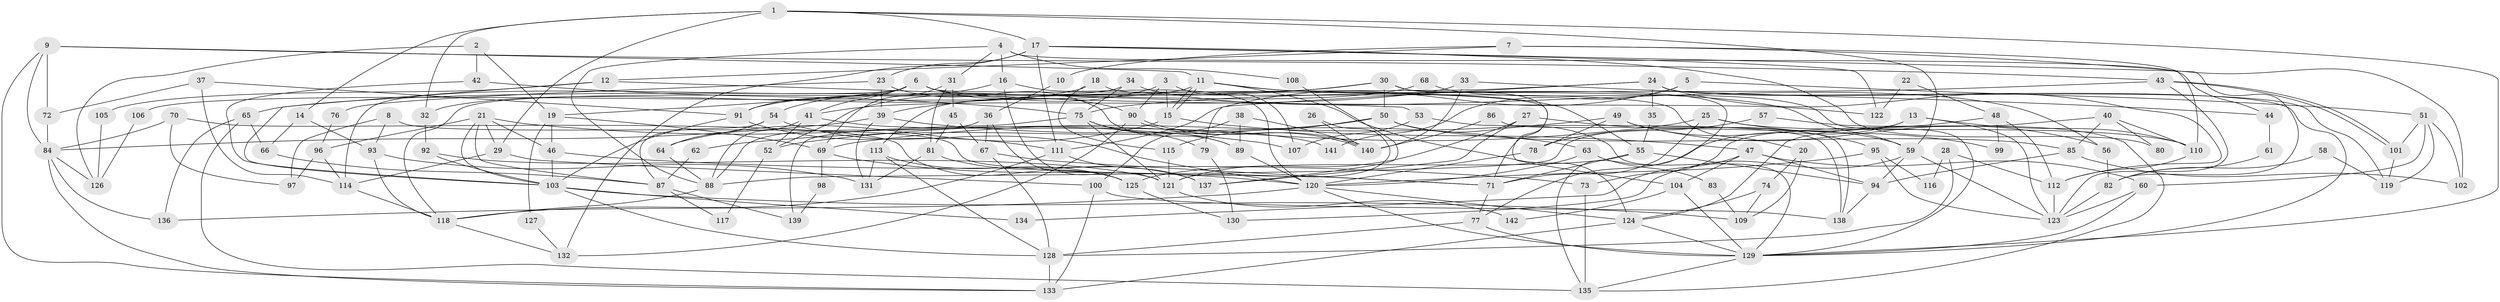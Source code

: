 // Generated by graph-tools (version 1.1) at 2025/50/03/09/25 03:50:15]
// undirected, 142 vertices, 284 edges
graph export_dot {
graph [start="1"]
  node [color=gray90,style=filled];
  1;
  2;
  3;
  4;
  5;
  6;
  7;
  8;
  9;
  10;
  11;
  12;
  13;
  14;
  15;
  16;
  17;
  18;
  19;
  20;
  21;
  22;
  23;
  24;
  25;
  26;
  27;
  28;
  29;
  30;
  31;
  32;
  33;
  34;
  35;
  36;
  37;
  38;
  39;
  40;
  41;
  42;
  43;
  44;
  45;
  46;
  47;
  48;
  49;
  50;
  51;
  52;
  53;
  54;
  55;
  56;
  57;
  58;
  59;
  60;
  61;
  62;
  63;
  64;
  65;
  66;
  67;
  68;
  69;
  70;
  71;
  72;
  73;
  74;
  75;
  76;
  77;
  78;
  79;
  80;
  81;
  82;
  83;
  84;
  85;
  86;
  87;
  88;
  89;
  90;
  91;
  92;
  93;
  94;
  95;
  96;
  97;
  98;
  99;
  100;
  101;
  102;
  103;
  104;
  105;
  106;
  107;
  108;
  109;
  110;
  111;
  112;
  113;
  114;
  115;
  116;
  117;
  118;
  119;
  120;
  121;
  122;
  123;
  124;
  125;
  126;
  127;
  128;
  129;
  130;
  131;
  132;
  133;
  134;
  135;
  136;
  137;
  138;
  139;
  140;
  141;
  142;
  1 -- 17;
  1 -- 59;
  1 -- 14;
  1 -- 29;
  1 -- 32;
  1 -- 129;
  2 -- 42;
  2 -- 19;
  2 -- 126;
  3 -- 52;
  3 -- 90;
  3 -- 15;
  3 -- 107;
  4 -- 88;
  4 -- 31;
  4 -- 16;
  4 -- 44;
  4 -- 108;
  5 -- 51;
  5 -- 111;
  5 -- 141;
  6 -- 114;
  6 -- 19;
  6 -- 41;
  6 -- 90;
  6 -- 91;
  6 -- 104;
  6 -- 122;
  7 -- 12;
  7 -- 102;
  7 -- 10;
  7 -- 110;
  8 -- 93;
  8 -- 71;
  8 -- 97;
  9 -- 11;
  9 -- 43;
  9 -- 72;
  9 -- 84;
  9 -- 133;
  10 -- 36;
  11 -- 15;
  11 -- 15;
  11 -- 55;
  11 -- 59;
  11 -- 106;
  11 -- 124;
  12 -- 53;
  12 -- 103;
  12 -- 105;
  13 -- 110;
  13 -- 77;
  13 -- 88;
  13 -- 123;
  14 -- 93;
  14 -- 66;
  15 -- 47;
  15 -- 64;
  16 -- 120;
  16 -- 54;
  16 -- 121;
  17 -- 23;
  17 -- 132;
  17 -- 80;
  17 -- 82;
  17 -- 111;
  17 -- 122;
  18 -- 32;
  18 -- 115;
  18 -- 20;
  19 -- 46;
  19 -- 69;
  19 -- 127;
  20 -- 74;
  20 -- 109;
  21 -- 87;
  21 -- 29;
  21 -- 46;
  21 -- 96;
  21 -- 103;
  21 -- 107;
  22 -- 48;
  22 -- 122;
  23 -- 89;
  23 -- 39;
  23 -- 76;
  24 -- 112;
  24 -- 129;
  24 -- 35;
  24 -- 79;
  24 -- 113;
  24 -- 119;
  25 -- 71;
  25 -- 110;
  25 -- 52;
  25 -- 99;
  26 -- 121;
  26 -- 140;
  27 -- 121;
  27 -- 95;
  27 -- 137;
  28 -- 112;
  28 -- 128;
  28 -- 116;
  29 -- 114;
  29 -- 100;
  30 -- 65;
  30 -- 71;
  30 -- 39;
  30 -- 50;
  30 -- 135;
  31 -- 69;
  31 -- 81;
  31 -- 45;
  32 -- 92;
  33 -- 140;
  33 -- 41;
  33 -- 44;
  34 -- 118;
  34 -- 75;
  34 -- 56;
  35 -- 55;
  36 -- 67;
  36 -- 88;
  36 -- 125;
  37 -- 91;
  37 -- 72;
  37 -- 114;
  38 -- 100;
  38 -- 89;
  38 -- 140;
  39 -- 84;
  39 -- 63;
  39 -- 131;
  40 -- 124;
  40 -- 85;
  40 -- 80;
  40 -- 110;
  41 -- 88;
  41 -- 52;
  41 -- 141;
  42 -- 75;
  42 -- 103;
  43 -- 101;
  43 -- 101;
  43 -- 123;
  43 -- 75;
  44 -- 61;
  45 -- 81;
  45 -- 67;
  46 -- 103;
  46 -- 73;
  47 -- 104;
  47 -- 60;
  47 -- 94;
  47 -- 134;
  48 -- 73;
  48 -- 112;
  48 -- 99;
  49 -- 59;
  49 -- 56;
  49 -- 69;
  49 -- 78;
  50 -- 129;
  50 -- 62;
  50 -- 85;
  50 -- 115;
  51 -- 60;
  51 -- 101;
  51 -- 102;
  51 -- 119;
  52 -- 117;
  53 -- 138;
  53 -- 107;
  54 -- 120;
  54 -- 64;
  54 -- 87;
  55 -- 71;
  55 -- 94;
  55 -- 125;
  56 -- 82;
  57 -- 135;
  57 -- 78;
  58 -- 119;
  58 -- 82;
  59 -- 123;
  59 -- 94;
  59 -- 130;
  60 -- 129;
  60 -- 123;
  61 -- 82;
  62 -- 87;
  63 -- 120;
  63 -- 83;
  64 -- 88;
  65 -- 136;
  65 -- 135;
  65 -- 66;
  66 -- 87;
  67 -- 128;
  67 -- 71;
  68 -- 129;
  68 -- 91;
  69 -- 120;
  69 -- 98;
  70 -- 125;
  70 -- 97;
  70 -- 84;
  71 -- 77;
  72 -- 84;
  73 -- 135;
  74 -- 109;
  74 -- 124;
  75 -- 79;
  75 -- 89;
  75 -- 121;
  75 -- 139;
  76 -- 96;
  77 -- 129;
  77 -- 128;
  78 -- 120;
  79 -- 130;
  81 -- 137;
  81 -- 131;
  82 -- 123;
  83 -- 109;
  84 -- 126;
  84 -- 133;
  84 -- 136;
  85 -- 94;
  85 -- 102;
  86 -- 138;
  86 -- 140;
  87 -- 117;
  87 -- 139;
  88 -- 118;
  89 -- 120;
  90 -- 140;
  90 -- 140;
  90 -- 132;
  91 -- 103;
  91 -- 111;
  92 -- 121;
  92 -- 103;
  93 -- 118;
  93 -- 131;
  94 -- 138;
  95 -- 120;
  95 -- 123;
  95 -- 116;
  96 -- 114;
  96 -- 97;
  98 -- 139;
  100 -- 133;
  100 -- 138;
  101 -- 119;
  103 -- 128;
  103 -- 109;
  103 -- 134;
  104 -- 129;
  104 -- 142;
  105 -- 126;
  106 -- 126;
  108 -- 137;
  110 -- 112;
  111 -- 118;
  111 -- 137;
  112 -- 123;
  113 -- 125;
  113 -- 128;
  113 -- 131;
  114 -- 118;
  115 -- 121;
  118 -- 132;
  120 -- 124;
  120 -- 129;
  120 -- 136;
  121 -- 142;
  124 -- 133;
  124 -- 129;
  125 -- 130;
  127 -- 132;
  128 -- 133;
  129 -- 135;
}
